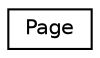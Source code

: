 digraph G
{
  edge [fontname="Helvetica",fontsize="10",labelfontname="Helvetica",labelfontsize="10"];
  node [fontname="Helvetica",fontsize="10",shape=record];
  rankdir="LR";
  Node1 [label="Page",height=0.2,width=0.4,color="black", fillcolor="white", style="filled",URL="$class_candy_c_m_s_1_1_helper_1_1_page.html"];
}
